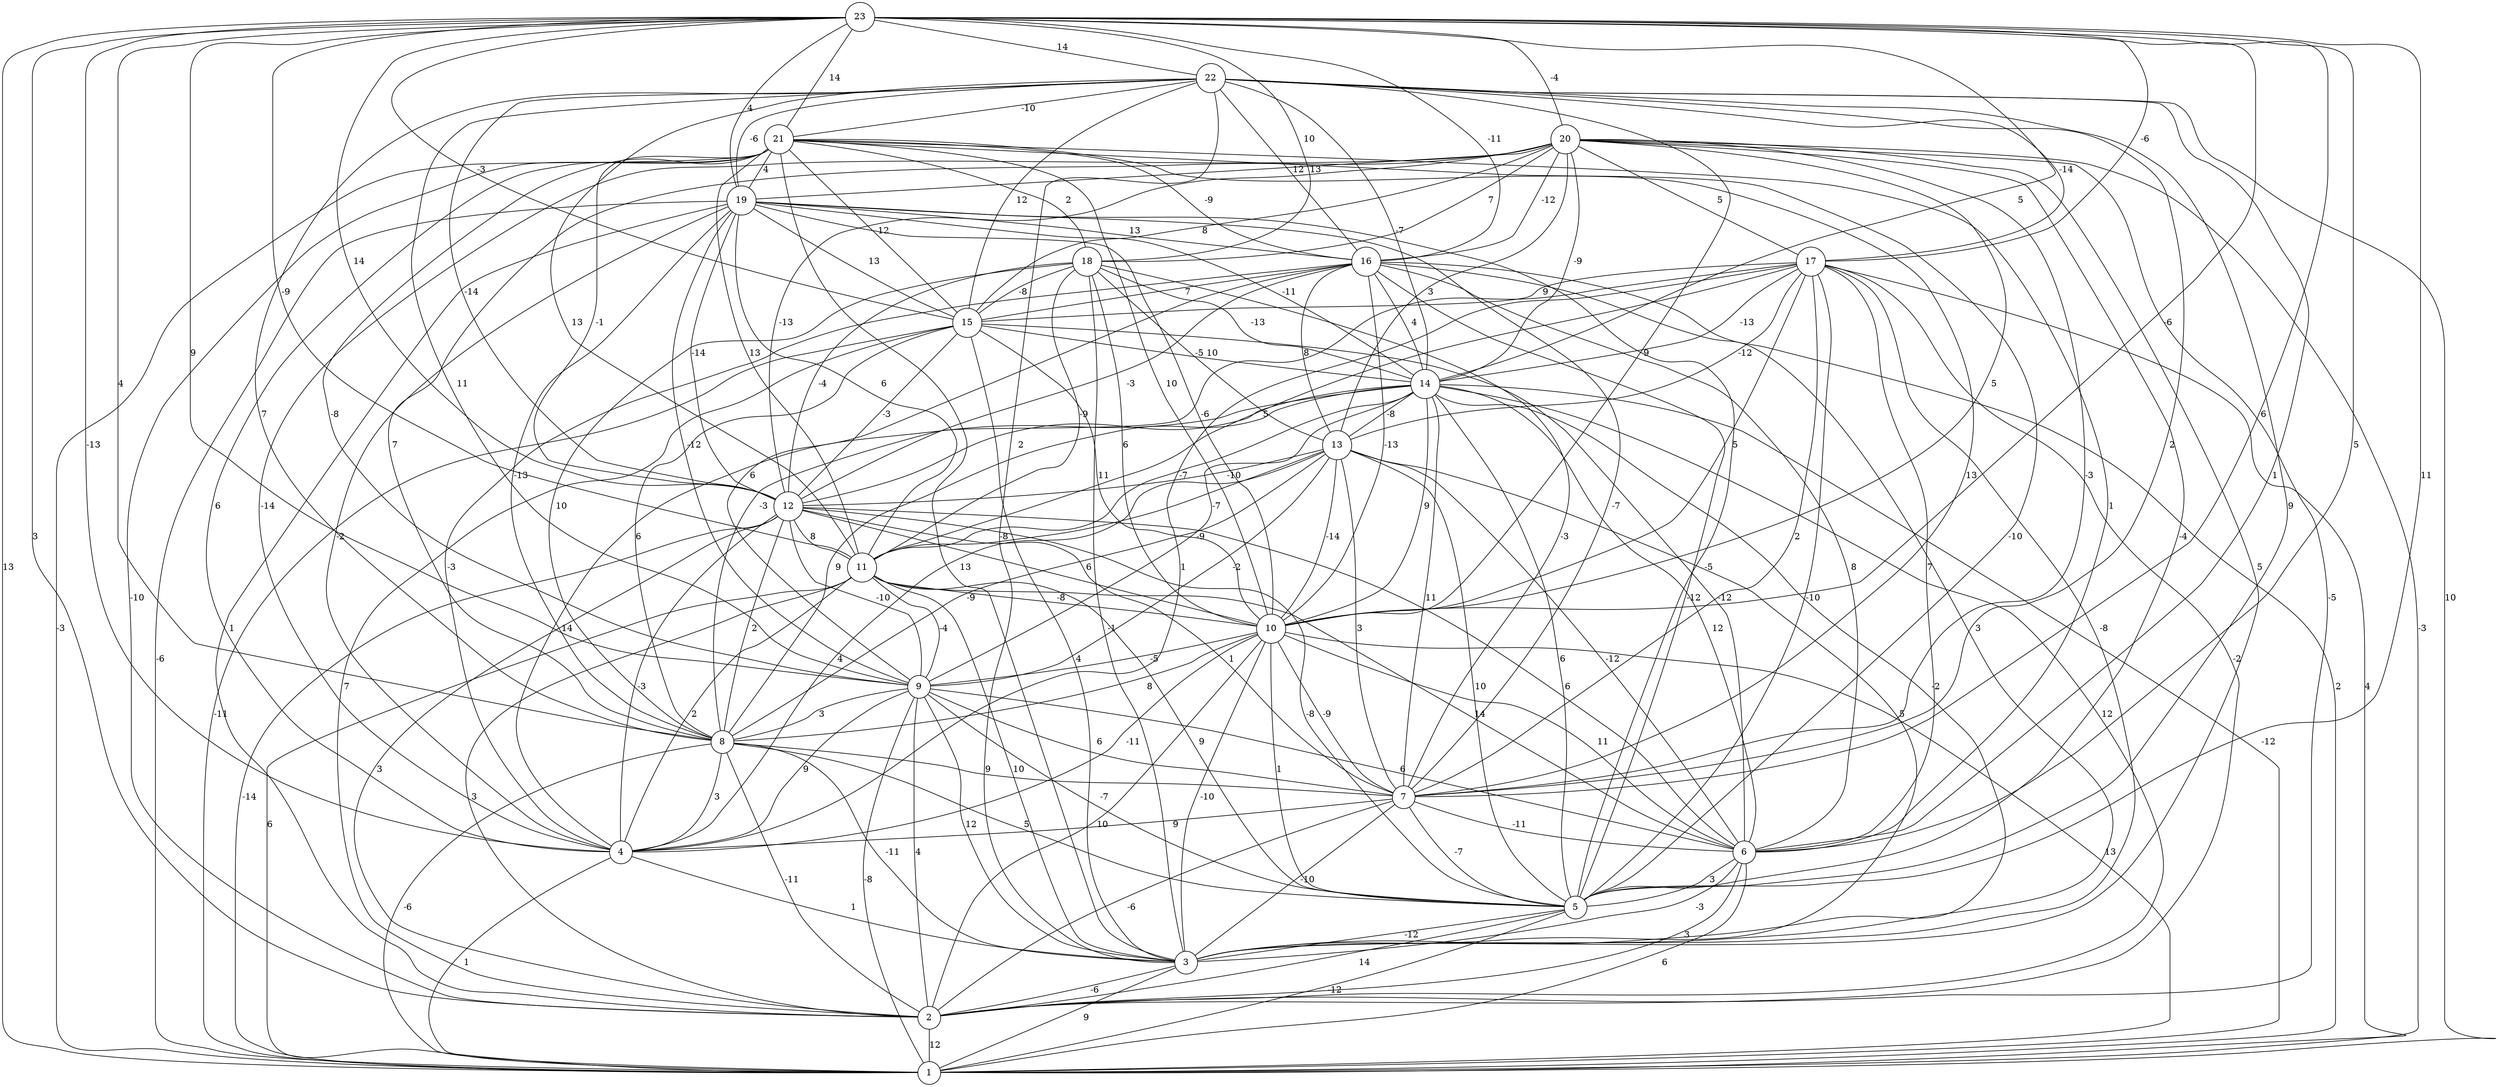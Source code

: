 graph { 
	 fontname="Helvetica,Arial,sans-serif" 
	 node [shape = circle]; 
	 23 -- 1 [label = "13"];
	 23 -- 2 [label = "3"];
	 23 -- 4 [label = "-13"];
	 23 -- 5 [label = "11"];
	 23 -- 6 [label = "5"];
	 23 -- 7 [label = "6"];
	 23 -- 8 [label = "4"];
	 23 -- 9 [label = "9"];
	 23 -- 10 [label = "-6"];
	 23 -- 11 [label = "-9"];
	 23 -- 12 [label = "14"];
	 23 -- 14 [label = "5"];
	 23 -- 15 [label = "-3"];
	 23 -- 16 [label = "-11"];
	 23 -- 17 [label = "-6"];
	 23 -- 18 [label = "10"];
	 23 -- 19 [label = "4"];
	 23 -- 20 [label = "-4"];
	 23 -- 21 [label = "14"];
	 23 -- 22 [label = "14"];
	 22 -- 1 [label = "10"];
	 22 -- 3 [label = "-8"];
	 22 -- 5 [label = "9"];
	 22 -- 6 [label = "1"];
	 22 -- 7 [label = "2"];
	 22 -- 8 [label = "7"];
	 22 -- 9 [label = "11"];
	 22 -- 10 [label = "9"];
	 22 -- 11 [label = "13"];
	 22 -- 12 [label = "-14"];
	 22 -- 14 [label = "-7"];
	 22 -- 15 [label = "12"];
	 22 -- 16 [label = "12"];
	 22 -- 17 [label = "-14"];
	 22 -- 19 [label = "-6"];
	 22 -- 21 [label = "-10"];
	 21 -- 1 [label = "-3"];
	 21 -- 2 [label = "-10"];
	 21 -- 3 [label = "13"];
	 21 -- 4 [label = "6"];
	 21 -- 5 [label = "-10"];
	 21 -- 6 [label = "1"];
	 21 -- 7 [label = "13"];
	 21 -- 9 [label = "-8"];
	 21 -- 10 [label = "10"];
	 21 -- 11 [label = "13"];
	 21 -- 12 [label = "-1"];
	 21 -- 15 [label = "12"];
	 21 -- 16 [label = "-9"];
	 21 -- 18 [label = "2"];
	 21 -- 19 [label = "4"];
	 20 -- 1 [label = "-3"];
	 20 -- 2 [label = "-5"];
	 20 -- 3 [label = "5"];
	 20 -- 4 [label = "-14"];
	 20 -- 5 [label = "-4"];
	 20 -- 7 [label = "-3"];
	 20 -- 8 [label = "7"];
	 20 -- 10 [label = "5"];
	 20 -- 12 [label = "-13"];
	 20 -- 13 [label = "3"];
	 20 -- 14 [label = "-9"];
	 20 -- 15 [label = "8"];
	 20 -- 16 [label = "-12"];
	 20 -- 17 [label = "5"];
	 20 -- 18 [label = "7"];
	 20 -- 19 [label = "13"];
	 19 -- 1 [label = "-6"];
	 19 -- 2 [label = "1"];
	 19 -- 4 [label = "-2"];
	 19 -- 5 [label = "-5"];
	 19 -- 7 [label = "-7"];
	 19 -- 8 [label = "-13"];
	 19 -- 9 [label = "-12"];
	 19 -- 10 [label = "-6"];
	 19 -- 11 [label = "6"];
	 19 -- 12 [label = "-14"];
	 19 -- 14 [label = "-11"];
	 19 -- 15 [label = "13"];
	 19 -- 16 [label = "13"];
	 18 -- 3 [label = "-1"];
	 18 -- 7 [label = "-3"];
	 18 -- 8 [label = "10"];
	 18 -- 10 [label = "6"];
	 18 -- 11 [label = "-9"];
	 18 -- 12 [label = "-4"];
	 18 -- 13 [label = "-5"];
	 18 -- 14 [label = "-13"];
	 18 -- 15 [label = "-8"];
	 17 -- 1 [label = "4"];
	 17 -- 2 [label = "-2"];
	 17 -- 3 [label = "-8"];
	 17 -- 4 [label = "1"];
	 17 -- 5 [label = "-10"];
	 17 -- 6 [label = "7"];
	 17 -- 7 [label = "2"];
	 17 -- 8 [label = "-3"];
	 17 -- 10 [label = "5"];
	 17 -- 11 [label = "5"];
	 17 -- 13 [label = "-12"];
	 17 -- 14 [label = "-13"];
	 17 -- 15 [label = "9"];
	 16 -- 1 [label = "2"];
	 16 -- 3 [label = "3"];
	 16 -- 4 [label = "-3"];
	 16 -- 5 [label = "-12"];
	 16 -- 6 [label = "8"];
	 16 -- 9 [label = "6"];
	 16 -- 10 [label = "-13"];
	 16 -- 12 [label = "-3"];
	 16 -- 13 [label = "8"];
	 16 -- 14 [label = "4"];
	 16 -- 15 [label = "7"];
	 15 -- 1 [label = "-11"];
	 15 -- 2 [label = "7"];
	 15 -- 3 [label = "4"];
	 15 -- 6 [label = "-12"];
	 15 -- 8 [label = "6"];
	 15 -- 10 [label = "11"];
	 15 -- 12 [label = "-3"];
	 15 -- 14 [label = "10"];
	 14 -- 1 [label = "-12"];
	 14 -- 2 [label = "12"];
	 14 -- 3 [label = "-2"];
	 14 -- 4 [label = "14"];
	 14 -- 5 [label = "6"];
	 14 -- 6 [label = "12"];
	 14 -- 7 [label = "11"];
	 14 -- 8 [label = "9"];
	 14 -- 9 [label = "-9"];
	 14 -- 10 [label = "9"];
	 14 -- 11 [label = "-7"];
	 14 -- 12 [label = "2"];
	 14 -- 13 [label = "-8"];
	 13 -- 3 [label = "5"];
	 13 -- 4 [label = "4"];
	 13 -- 5 [label = "10"];
	 13 -- 6 [label = "-12"];
	 13 -- 7 [label = "3"];
	 13 -- 8 [label = "-9"];
	 13 -- 9 [label = "-2"];
	 13 -- 10 [label = "-14"];
	 13 -- 11 [label = "-7"];
	 13 -- 12 [label = "-10"];
	 12 -- 1 [label = "-14"];
	 12 -- 2 [label = "3"];
	 12 -- 4 [label = "-3"];
	 12 -- 5 [label = "-8"];
	 12 -- 6 [label = "6"];
	 12 -- 7 [label = "1"];
	 12 -- 8 [label = "2"];
	 12 -- 9 [label = "-10"];
	 12 -- 10 [label = "6"];
	 12 -- 11 [label = "8"];
	 11 -- 1 [label = "6"];
	 11 -- 2 [label = "3"];
	 11 -- 3 [label = "10"];
	 11 -- 4 [label = "2"];
	 11 -- 5 [label = "9"];
	 11 -- 6 [label = "14"];
	 11 -- 9 [label = "-4"];
	 11 -- 10 [label = "-8"];
	 10 -- 1 [label = "13"];
	 10 -- 2 [label = "10"];
	 10 -- 3 [label = "-10"];
	 10 -- 4 [label = "-11"];
	 10 -- 5 [label = "1"];
	 10 -- 6 [label = "11"];
	 10 -- 7 [label = "-9"];
	 10 -- 8 [label = "8"];
	 10 -- 9 [label = "-5"];
	 9 -- 1 [label = "-8"];
	 9 -- 2 [label = "4"];
	 9 -- 3 [label = "12"];
	 9 -- 4 [label = "9"];
	 9 -- 5 [label = "-7"];
	 9 -- 6 [label = "6"];
	 9 -- 7 [label = "6"];
	 9 -- 8 [label = "3"];
	 8 -- 1 [label = "-6"];
	 8 -- 2 [label = "-11"];
	 8 -- 3 [label = "-11"];
	 8 -- 4 [label = "3"];
	 8 -- 5 [label = "5"];
	 8 -- 7 [label = "9"];
	 7 -- 2 [label = "-6"];
	 7 -- 3 [label = "-10"];
	 7 -- 4 [label = "9"];
	 7 -- 5 [label = "-7"];
	 7 -- 6 [label = "-11"];
	 6 -- 1 [label = "6"];
	 6 -- 2 [label = "3"];
	 6 -- 3 [label = "-3"];
	 6 -- 5 [label = "3"];
	 5 -- 1 [label = "-12"];
	 5 -- 2 [label = "14"];
	 5 -- 3 [label = "-12"];
	 4 -- 1 [label = "1"];
	 4 -- 3 [label = "1"];
	 3 -- 1 [label = "9"];
	 3 -- 2 [label = "-6"];
	 2 -- 1 [label = "12"];
	 1;
	 2;
	 3;
	 4;
	 5;
	 6;
	 7;
	 8;
	 9;
	 10;
	 11;
	 12;
	 13;
	 14;
	 15;
	 16;
	 17;
	 18;
	 19;
	 20;
	 21;
	 22;
	 23;
}
